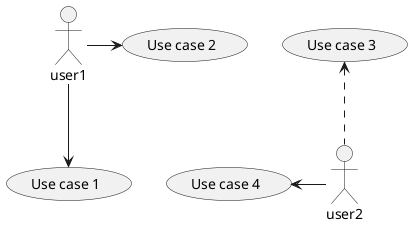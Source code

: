 @startuml diagram7-1

' down
:user1: --> (Use case 1)

' right
:user1: -> (Use case 2)

' up
(Use case 3) <.. :user2:

'left
(Use case 4) <- :user2:

@enduml